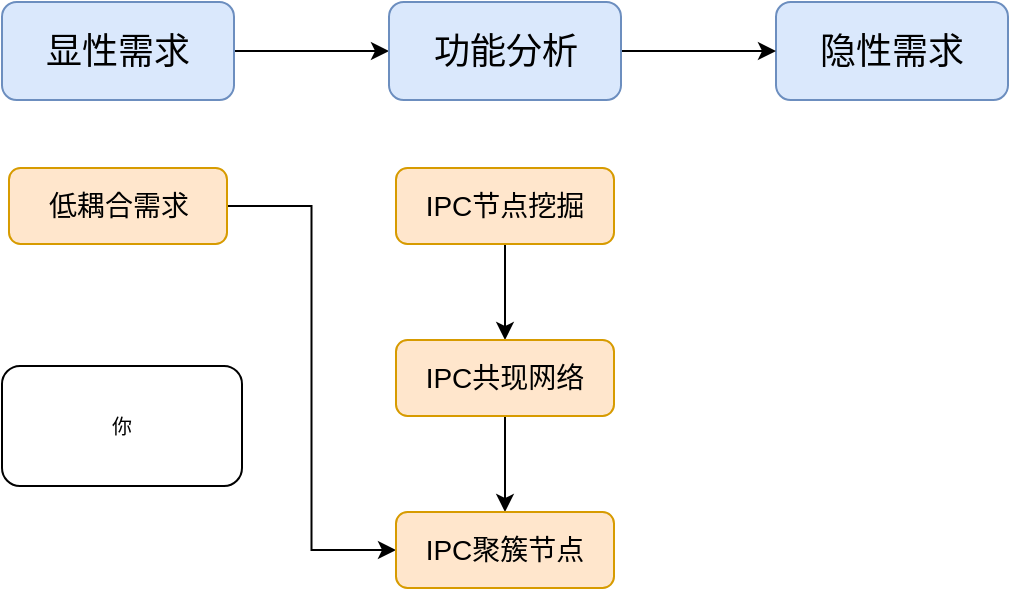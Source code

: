 <mxfile version="15.3.7" type="github">
  <diagram id="M1M83SFhqS-2MPcI5RJ8" name="Page-1">
    <mxGraphModel dx="777" dy="458" grid="0" gridSize="10" guides="1" tooltips="1" connect="1" arrows="1" fold="1" page="1" pageScale="1" pageWidth="850" pageHeight="1100" math="0" shadow="0">
      <root>
        <mxCell id="0" />
        <mxCell id="1" parent="0" />
        <mxCell id="2grvYnBt_li_lnd-i0Ok-10" style="edgeStyle=orthogonalEdgeStyle;rounded=0;orthogonalLoop=1;jettySize=auto;html=1;exitX=1;exitY=0.5;exitDx=0;exitDy=0;" edge="1" parent="1" source="2grvYnBt_li_lnd-i0Ok-1" target="2grvYnBt_li_lnd-i0Ok-7">
          <mxGeometry relative="1" as="geometry" />
        </mxCell>
        <mxCell id="2grvYnBt_li_lnd-i0Ok-1" value="&lt;font style=&quot;font-size: 18px&quot;&gt;显性需求&lt;/font&gt;" style="rounded=1;whiteSpace=wrap;html=1;fillColor=#dae8fc;strokeColor=#6c8ebf;" vertex="1" parent="1">
          <mxGeometry x="90" y="144" width="116" height="49" as="geometry" />
        </mxCell>
        <mxCell id="2grvYnBt_li_lnd-i0Ok-2" value="&lt;font style=&quot;font-size: 18px&quot;&gt;隐性需求&lt;/font&gt;" style="rounded=1;whiteSpace=wrap;html=1;fillColor=#dae8fc;strokeColor=#6c8ebf;" vertex="1" parent="1">
          <mxGeometry x="477" y="144" width="116" height="49" as="geometry" />
        </mxCell>
        <mxCell id="2grvYnBt_li_lnd-i0Ok-12" style="edgeStyle=orthogonalEdgeStyle;rounded=0;orthogonalLoop=1;jettySize=auto;html=1;exitX=1;exitY=0.5;exitDx=0;exitDy=0;entryX=0;entryY=0.5;entryDx=0;entryDy=0;" edge="1" parent="1" source="2grvYnBt_li_lnd-i0Ok-3" target="2grvYnBt_li_lnd-i0Ok-6">
          <mxGeometry relative="1" as="geometry" />
        </mxCell>
        <mxCell id="2grvYnBt_li_lnd-i0Ok-3" value="&lt;font style=&quot;font-size: 14px&quot;&gt;低耦合需求&lt;/font&gt;" style="rounded=1;whiteSpace=wrap;html=1;fillColor=#ffe6cc;strokeColor=#d79b00;" vertex="1" parent="1">
          <mxGeometry x="93.5" y="227" width="109" height="38" as="geometry" />
        </mxCell>
        <mxCell id="2grvYnBt_li_lnd-i0Ok-8" style="edgeStyle=orthogonalEdgeStyle;rounded=0;orthogonalLoop=1;jettySize=auto;html=1;exitX=0.5;exitY=1;exitDx=0;exitDy=0;" edge="1" parent="1" source="2grvYnBt_li_lnd-i0Ok-4" target="2grvYnBt_li_lnd-i0Ok-5">
          <mxGeometry relative="1" as="geometry" />
        </mxCell>
        <mxCell id="2grvYnBt_li_lnd-i0Ok-4" value="&lt;font style=&quot;font-size: 14px&quot;&gt;IPC节点挖掘&lt;/font&gt;" style="rounded=1;whiteSpace=wrap;html=1;fillColor=#ffe6cc;strokeColor=#d79b00;" vertex="1" parent="1">
          <mxGeometry x="287" y="227" width="109" height="38" as="geometry" />
        </mxCell>
        <mxCell id="2grvYnBt_li_lnd-i0Ok-9" style="edgeStyle=orthogonalEdgeStyle;rounded=0;orthogonalLoop=1;jettySize=auto;html=1;exitX=0.5;exitY=1;exitDx=0;exitDy=0;" edge="1" parent="1" source="2grvYnBt_li_lnd-i0Ok-5" target="2grvYnBt_li_lnd-i0Ok-6">
          <mxGeometry relative="1" as="geometry" />
        </mxCell>
        <mxCell id="2grvYnBt_li_lnd-i0Ok-5" value="&lt;font style=&quot;font-size: 14px&quot;&gt;IPC共现网络&lt;/font&gt;" style="rounded=1;whiteSpace=wrap;html=1;fillColor=#ffe6cc;strokeColor=#d79b00;" vertex="1" parent="1">
          <mxGeometry x="287" y="313" width="109" height="38" as="geometry" />
        </mxCell>
        <mxCell id="2grvYnBt_li_lnd-i0Ok-6" value="&lt;font style=&quot;font-size: 14px&quot;&gt;IPC聚簇节点&lt;/font&gt;" style="rounded=1;whiteSpace=wrap;html=1;fillColor=#ffe6cc;strokeColor=#d79b00;" vertex="1" parent="1">
          <mxGeometry x="287" y="399" width="109" height="38" as="geometry" />
        </mxCell>
        <mxCell id="2grvYnBt_li_lnd-i0Ok-11" style="edgeStyle=orthogonalEdgeStyle;rounded=0;orthogonalLoop=1;jettySize=auto;html=1;exitX=1;exitY=0.5;exitDx=0;exitDy=0;" edge="1" parent="1" source="2grvYnBt_li_lnd-i0Ok-7" target="2grvYnBt_li_lnd-i0Ok-2">
          <mxGeometry relative="1" as="geometry" />
        </mxCell>
        <mxCell id="2grvYnBt_li_lnd-i0Ok-7" value="&lt;font style=&quot;font-size: 18px&quot;&gt;功能分析&lt;/font&gt;" style="rounded=1;whiteSpace=wrap;html=1;fillColor=#dae8fc;strokeColor=#6c8ebf;" vertex="1" parent="1">
          <mxGeometry x="283.5" y="144" width="116" height="49" as="geometry" />
        </mxCell>
        <mxCell id="2grvYnBt_li_lnd-i0Ok-16" value="&lt;font style=&quot;font-size: 10px&quot;&gt;你&lt;/font&gt;" style="rounded=1;whiteSpace=wrap;html=1;" vertex="1" parent="1">
          <mxGeometry x="90" y="326" width="120" height="60" as="geometry" />
        </mxCell>
      </root>
    </mxGraphModel>
  </diagram>
</mxfile>
